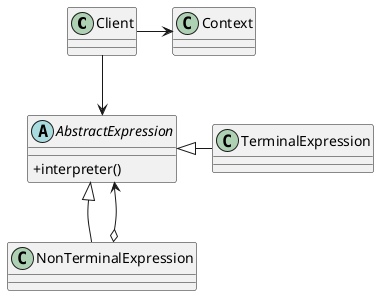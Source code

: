 @startuml
skinparam classAttributeIconSize 0

class Client
class Context
abstract class AbstractExpression {
    +interpreter()
}
class TerminalExpression
class NonTerminalExpression

TerminalExpression -left-|> AbstractExpression
NonTerminalExpression -up-|> AbstractExpression

NonTerminalExpression o-up-> AbstractExpression

Client -right-> Context
Client -down-> AbstractExpression

@enduml